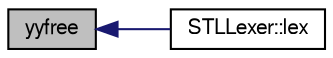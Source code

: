 digraph "yyfree"
{
  bgcolor="transparent";
  edge [fontname="FreeSans",fontsize="10",labelfontname="FreeSans",labelfontsize="10"];
  node [fontname="FreeSans",fontsize="10",shape=record];
  rankdir="LR";
  Node7 [label="yyfree",height=0.2,width=0.4,color="black", fillcolor="grey75", style="filled", fontcolor="black"];
  Node7 -> Node8 [dir="back",color="midnightblue",fontsize="10",style="solid",fontname="FreeSans"];
  Node8 [label="STLLexer::lex",height=0.2,width=0.4,color="black",URL="$a30554.html#a9f1ef5611aceec492693861ea0d7d58e",tooltip="The lexer function itself. "];
}
